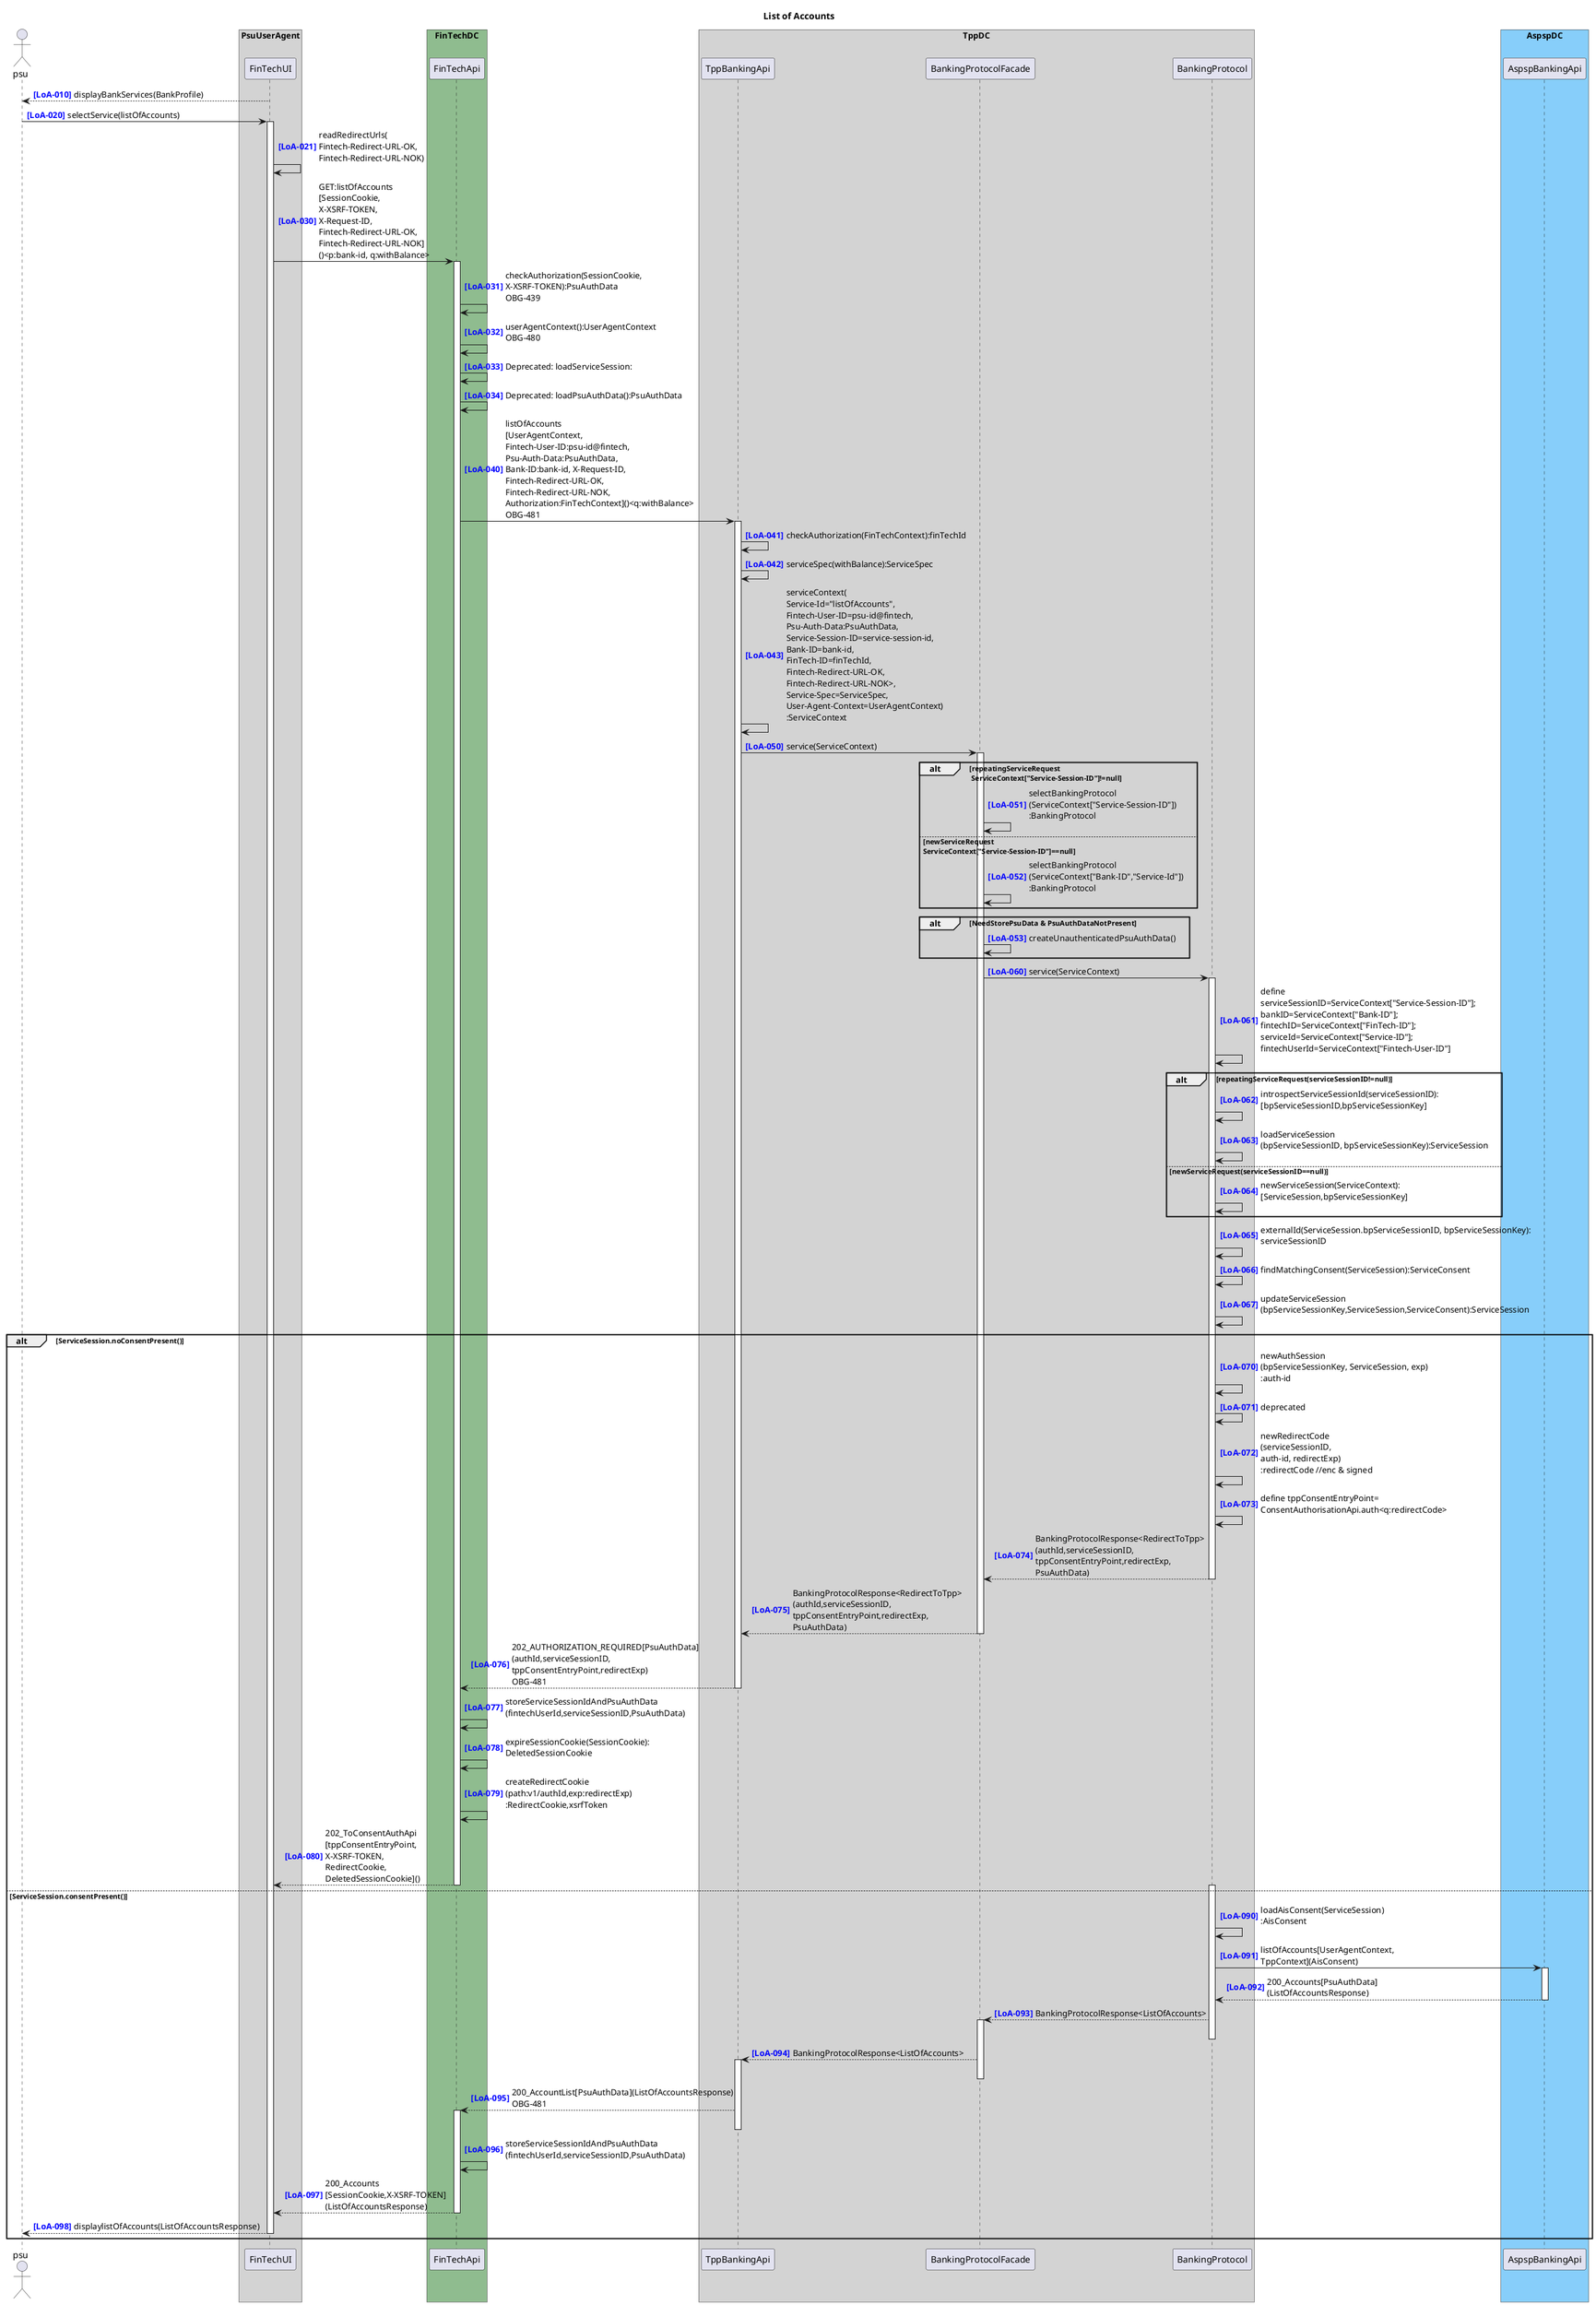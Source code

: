 @startuml

title "List of Accounts"

autonumber 10 10 "<b><color blue>[LoA-000]</color></b>"
actor psu

box "PsuUserAgent" #LightGray
    participant "FinTechUI" as FinTechUI
    'participant "ConsentAuthorisationUI" as ConsentAuthorisationUI
    'participant "OnlineBankingUI" as OnlineBankingUI
end box
box "FinTechDC" #DarkSeaGreen
    participant "FinTechApi" as FinTechApi
end box
box "TppDC" #LightGray
    participant "TppBankingApi" as TppBankingApi
    'participant "ConsentAuthorisationApi" as ConsentAuthorisationApi
    participant "BankingProtocolFacade" as BankingProtocolFacade
    'participant "TppBankSearchApi" as TppBankSearchApi

    participant "BankingProtocol" as BankingProtocol
    'participant "RedirectSessionStoreApi" as RedirectSessionStoreApi
end box
box "AspspDC" #LightSkyBlue
	participant "AspspBankingApi" as AspspBankingApi
    'participant "OnlineBankingApi" as OnlineBankingApi
end box

FinTechUI --> psu : displayBankServices(BankProfile)
autonumber 20 1 "<b><color blue>[LoA-000]"
psu -> FinTechUI ++ : selectService(listOfAccounts)
FinTechUI -> FinTechUI : readRedirectUrls(\nFintech-Redirect-URL-OK,\nFintech-Redirect-URL-NOK)
autonumber 30 1 "<b><color blue>[LoA-000]"
FinTechUI -> FinTechApi ++ : GET:listOfAccounts\n[SessionCookie,\nX-XSRF-TOKEN,\nX-Request-ID, \nFintech-Redirect-URL-OK,\nFintech-Redirect-URL-NOK]\n()<p:bank-id, q:withBalance>
FinTechApi -> FinTechApi : checkAuthorization(SessionCookie,\nX-XSRF-TOKEN):PsuAuthData\nOBG-439
FinTechApi -> FinTechApi : userAgentContext():UserAgentContext\nOBG-480
FinTechApi -> FinTechApi : Deprecated: loadServiceSession:
FinTechApi -> FinTechApi : Deprecated: loadPsuAuthData():PsuAuthData

autonumber 40 1 "<b><color blue>[LoA-000]"
FinTechApi -> TppBankingApi ++ : listOfAccounts\n[UserAgentContext,\nFintech-User-ID:psu-id@fintech,\nPsu-Auth-Data:PsuAuthData,\nBank-ID:bank-id, X-Request-ID,\nFintech-Redirect-URL-OK,\nFintech-Redirect-URL-NOK,\nAuthorization:FinTechContext]()<q:withBalance>\nOBG-481
TppBankingApi -> TppBankingApi : checkAuthorization(FinTechContext):finTechId
TppBankingApi -> TppBankingApi : serviceSpec(withBalance):ServiceSpec
TppBankingApi -> TppBankingApi : serviceContext(\nService-Id="listOfAccounts",\nFintech-User-ID=psu-id@fintech,\nPsu-Auth-Data:PsuAuthData,\nService-Session-ID=service-session-id,\nBank-ID=bank-id,\nFinTech-ID=finTechId,\nFintech-Redirect-URL-OK,\nFintech-Redirect-URL-NOK>,\nService-Spec=ServiceSpec,\nUser-Agent-Context=UserAgentContext)\n:ServiceContext
autonumber 50 1 "<b><color blue>[LoA-000]"
TppBankingApi -> BankingProtocolFacade ++ : service(ServiceContext)
alt repeatingServiceRequest\n ServiceContext["Service-Session-ID"]!=null
    BankingProtocolFacade -> BankingProtocolFacade : selectBankingProtocol\n(ServiceContext["Service-Session-ID"])\n:BankingProtocol
else newServiceRequest \nServiceContext["Service-Session-ID"]==null
    BankingProtocolFacade -> BankingProtocolFacade : selectBankingProtocol\n(ServiceContext["Bank-ID","Service-Id"])\n:BankingProtocol
end
alt NeedStorePsuData & PsuAuthDataNotPresent
    BankingProtocolFacade -> BankingProtocolFacade : createUnauthenticatedPsuAuthData()
end
autonumber 60 1 "<b><color blue>[LoA-000]"
BankingProtocolFacade -> BankingProtocol ++ : service(ServiceContext)
BankingProtocol -> BankingProtocol : define \nserviceSessionID=ServiceContext["Service-Session-ID"];\nbankID=ServiceContext["Bank-ID"];\nfintechID=ServiceContext["FinTech-ID"];\nserviceId=ServiceContext["Service-ID"];\nfintechUserId=ServiceContext["Fintech-User-ID"]
alt repeatingServiceRequest(serviceSessionID!=null)
    BankingProtocol -> BankingProtocol : introspectServiceSessionId(serviceSessionID):\n[bpServiceSessionID,bpServiceSessionKey]
    BankingProtocol -> BankingProtocol : loadServiceSession\n(bpServiceSessionID, bpServiceSessionKey):ServiceSession
else newServiceRequest(serviceSessionID==null)
    BankingProtocol -> BankingProtocol : newServiceSession(ServiceContext):\n[ServiceSession,bpServiceSessionKey]
end
BankingProtocol -> BankingProtocol : externalId(ServiceSession.bpServiceSessionID, bpServiceSessionKey):\nserviceSessionID
BankingProtocol -> BankingProtocol : findMatchingConsent(ServiceSession):ServiceConsent
BankingProtocol -> BankingProtocol : updateServiceSession\n(bpServiceSessionKey,ServiceSession,ServiceConsent):ServiceSession
alt ServiceSession.noConsentPresent()
    autonumber 70 1 "<b><color blue>[LoA-000]"
    BankingProtocol -> BankingProtocol : newAuthSession\n(bpServiceSessionKey, ServiceSession, exp)\n:auth-id
    BankingProtocol -> BankingProtocol : deprecated
    BankingProtocol -> BankingProtocol : newRedirectCode\n(serviceSessionID,\nauth-id, redirectExp)\n:redirectCode //enc & signed
    BankingProtocol -> BankingProtocol : define tppConsentEntryPoint=\nConsentAuthorisationApi.auth<q:redirectCode>
    return BankingProtocolResponse<RedirectToTpp>\n(authId,serviceSessionID,\ntppConsentEntryPoint,redirectExp,\nPsuAuthData)
    return BankingProtocolResponse<RedirectToTpp>\n(authId,serviceSessionID,\ntppConsentEntryPoint,redirectExp,\nPsuAuthData)
    return 202_AUTHORIZATION_REQUIRED[PsuAuthData]\n(authId,serviceSessionID,\ntppConsentEntryPoint,redirectExp)\nOBG-481
    FinTechApi -> FinTechApi : storeServiceSessionIdAndPsuAuthData\n(fintechUserId,serviceSessionID,PsuAuthData)
    FinTechApi -> FinTechApi : expireSessionCookie(SessionCookie):\nDeletedSessionCookie
    FinTechApi -> FinTechApi : createRedirectCookie\n(path:v1/authId,exp:redirectExp)\n:RedirectCookie,xsrfToken
    return 202_ToConsentAuthApi\n[tppConsentEntryPoint,\nX-XSRF-TOKEN,\nRedirectCookie,\nDeletedSessionCookie]()
else ServiceSession.consentPresent()
    autonumber 90 1 "<b><color blue>[LoA-000]"
    activate BankingProtocol
    BankingProtocol -> BankingProtocol : loadAisConsent(ServiceSession)\n:AisConsent
    BankingProtocol -> AspspBankingApi ++ : listOfAccounts[UserAgentContext,\nTppContext](AisConsent) 
    return 200_Accounts[PsuAuthData]\n(ListOfAccountsResponse)
    BankingProtocol --> BankingProtocolFacade ++: BankingProtocolResponse<ListOfAccounts>
    deactivate BankingProtocol
    BankingProtocolFacade --> TppBankingApi ++: BankingProtocolResponse<ListOfAccounts>
    deactivate BankingProtocolFacade
    TppBankingApi --> FinTechApi ++ : 200_AccountList[PsuAuthData](ListOfAccountsResponse)\nOBG-481
    deactivate TppBankingApi
    FinTechApi -> FinTechApi : storeServiceSessionIdAndPsuAuthData\n(fintechUserId,serviceSessionID,PsuAuthData)
    FinTechApi --> FinTechUI : 200_Accounts\n[SessionCookie,X-XSRF-TOKEN]\n(ListOfAccountsResponse)
    deactivate FinTechApi
    return displaylistOfAccounts(ListOfAccountsResponse)
end
@enduml
